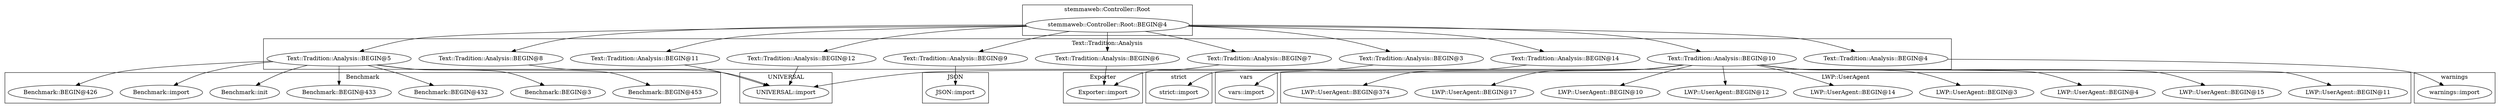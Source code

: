 digraph {
graph [overlap=false]
subgraph cluster_UNIVERSAL {
	label="UNIVERSAL";
	"UNIVERSAL::import";
}
subgraph cluster_warnings {
	label="warnings";
	"warnings::import";
}
subgraph cluster_JSON {
	label="JSON";
	"JSON::import";
}
subgraph cluster_stemmaweb_Controller_Root {
	label="stemmaweb::Controller::Root";
	"stemmaweb::Controller::Root::BEGIN@4";
}
subgraph cluster_Exporter {
	label="Exporter";
	"Exporter::import";
}
subgraph cluster_Benchmark {
	label="Benchmark";
	"Benchmark::BEGIN@433";
	"Benchmark::init";
	"Benchmark::import";
	"Benchmark::BEGIN@426";
	"Benchmark::BEGIN@453";
	"Benchmark::BEGIN@3";
	"Benchmark::BEGIN@432";
}
subgraph cluster_Text_Tradition_Analysis {
	label="Text::Tradition::Analysis";
	"Text::Tradition::Analysis::BEGIN@5";
	"Text::Tradition::Analysis::BEGIN@12";
	"Text::Tradition::Analysis::BEGIN@9";
	"Text::Tradition::Analysis::BEGIN@6";
	"Text::Tradition::Analysis::BEGIN@3";
	"Text::Tradition::Analysis::BEGIN@8";
	"Text::Tradition::Analysis::BEGIN@11";
	"Text::Tradition::Analysis::BEGIN@14";
	"Text::Tradition::Analysis::BEGIN@7";
	"Text::Tradition::Analysis::BEGIN@10";
	"Text::Tradition::Analysis::BEGIN@4";
}
subgraph cluster_LWP_UserAgent {
	label="LWP::UserAgent";
	"LWP::UserAgent::BEGIN@3";
	"LWP::UserAgent::BEGIN@14";
	"LWP::UserAgent::BEGIN@12";
	"LWP::UserAgent::BEGIN@10";
	"LWP::UserAgent::BEGIN@17";
	"LWP::UserAgent::BEGIN@374";
	"LWP::UserAgent::BEGIN@11";
	"LWP::UserAgent::BEGIN@15";
	"LWP::UserAgent::BEGIN@4";
}
subgraph cluster_vars {
	label="vars";
	"vars::import";
}
subgraph cluster_strict {
	label="strict";
	"strict::import";
}
"stemmaweb::Controller::Root::BEGIN@4" -> "Text::Tradition::Analysis::BEGIN@4";
"Text::Tradition::Analysis::BEGIN@10" -> "LWP::UserAgent::BEGIN@3";
"Text::Tradition::Analysis::BEGIN@12" -> "UNIVERSAL::import";
"Text::Tradition::Analysis::BEGIN@10" -> "UNIVERSAL::import";
"Text::Tradition::Analysis::BEGIN@8" -> "UNIVERSAL::import";
"Text::Tradition::Analysis::BEGIN@11" -> "UNIVERSAL::import";
"stemmaweb::Controller::Root::BEGIN@4" -> "Text::Tradition::Analysis::BEGIN@9";
"Text::Tradition::Analysis::BEGIN@10" -> "LWP::UserAgent::BEGIN@374";
"stemmaweb::Controller::Root::BEGIN@4" -> "Text::Tradition::Analysis::BEGIN@5";
"Text::Tradition::Analysis::BEGIN@5" -> "Benchmark::BEGIN@3";
"stemmaweb::Controller::Root::BEGIN@4" -> "Text::Tradition::Analysis::BEGIN@7";
"Text::Tradition::Analysis::BEGIN@5" -> "Benchmark::BEGIN@432";
"Text::Tradition::Analysis::BEGIN@9" -> "JSON::import";
"stemmaweb::Controller::Root::BEGIN@4" -> "Text::Tradition::Analysis::BEGIN@11";
"Text::Tradition::Analysis::BEGIN@3" -> "strict::import";
"Text::Tradition::Analysis::BEGIN@10" -> "LWP::UserAgent::BEGIN@11";
"stemmaweb::Controller::Root::BEGIN@4" -> "Text::Tradition::Analysis::BEGIN@3";
"Text::Tradition::Analysis::BEGIN@7" -> "Exporter::import";
"Text::Tradition::Analysis::BEGIN@6" -> "Exporter::import";
"Text::Tradition::Analysis::BEGIN@10" -> "LWP::UserAgent::BEGIN@17";
"Text::Tradition::Analysis::BEGIN@10" -> "LWP::UserAgent::BEGIN@10";
"Text::Tradition::Analysis::BEGIN@4" -> "warnings::import";
"Text::Tradition::Analysis::BEGIN@14" -> "vars::import";
"Text::Tradition::Analysis::BEGIN@5" -> "Benchmark::import";
"Text::Tradition::Analysis::BEGIN@5" -> "Benchmark::init";
"stemmaweb::Controller::Root::BEGIN@4" -> "Text::Tradition::Analysis::BEGIN@14";
"Text::Tradition::Analysis::BEGIN@10" -> "LWP::UserAgent::BEGIN@15";
"stemmaweb::Controller::Root::BEGIN@4" -> "Text::Tradition::Analysis::BEGIN@12";
"stemmaweb::Controller::Root::BEGIN@4" -> "Text::Tradition::Analysis::BEGIN@10";
"Text::Tradition::Analysis::BEGIN@10" -> "LWP::UserAgent::BEGIN@14";
"Text::Tradition::Analysis::BEGIN@5" -> "Benchmark::BEGIN@453";
"stemmaweb::Controller::Root::BEGIN@4" -> "Text::Tradition::Analysis::BEGIN@6";
"Text::Tradition::Analysis::BEGIN@5" -> "Benchmark::BEGIN@433";
"Text::Tradition::Analysis::BEGIN@10" -> "LWP::UserAgent::BEGIN@4";
"Text::Tradition::Analysis::BEGIN@10" -> "LWP::UserAgent::BEGIN@12";
"Text::Tradition::Analysis::BEGIN@5" -> "Benchmark::BEGIN@426";
"stemmaweb::Controller::Root::BEGIN@4" -> "Text::Tradition::Analysis::BEGIN@8";
}
